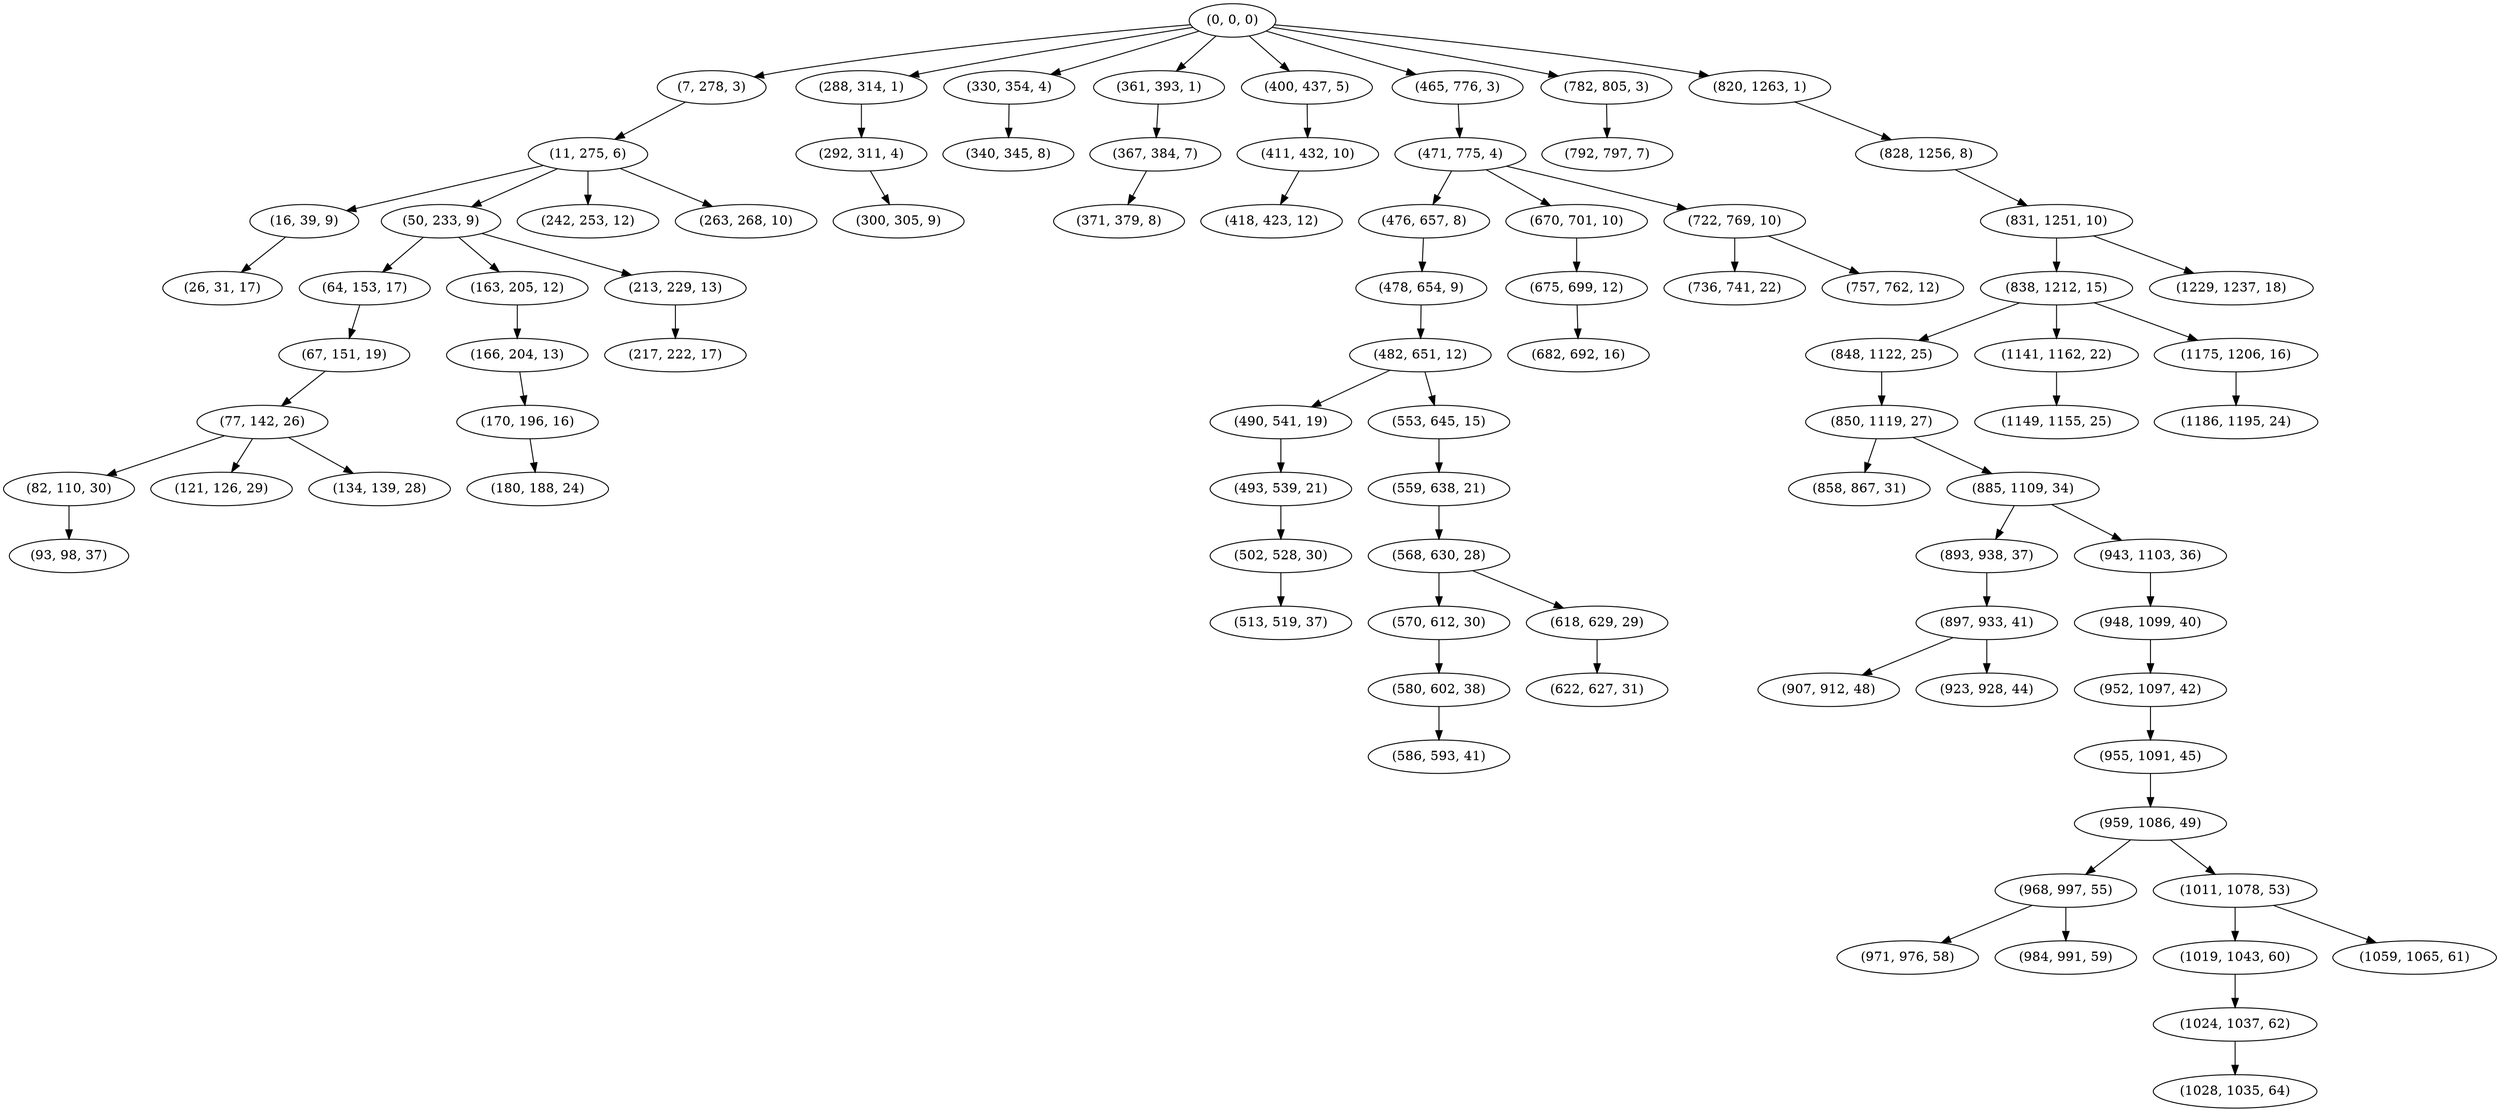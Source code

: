 digraph tree {
    "(0, 0, 0)";
    "(7, 278, 3)";
    "(11, 275, 6)";
    "(16, 39, 9)";
    "(26, 31, 17)";
    "(50, 233, 9)";
    "(64, 153, 17)";
    "(67, 151, 19)";
    "(77, 142, 26)";
    "(82, 110, 30)";
    "(93, 98, 37)";
    "(121, 126, 29)";
    "(134, 139, 28)";
    "(163, 205, 12)";
    "(166, 204, 13)";
    "(170, 196, 16)";
    "(180, 188, 24)";
    "(213, 229, 13)";
    "(217, 222, 17)";
    "(242, 253, 12)";
    "(263, 268, 10)";
    "(288, 314, 1)";
    "(292, 311, 4)";
    "(300, 305, 9)";
    "(330, 354, 4)";
    "(340, 345, 8)";
    "(361, 393, 1)";
    "(367, 384, 7)";
    "(371, 379, 8)";
    "(400, 437, 5)";
    "(411, 432, 10)";
    "(418, 423, 12)";
    "(465, 776, 3)";
    "(471, 775, 4)";
    "(476, 657, 8)";
    "(478, 654, 9)";
    "(482, 651, 12)";
    "(490, 541, 19)";
    "(493, 539, 21)";
    "(502, 528, 30)";
    "(513, 519, 37)";
    "(553, 645, 15)";
    "(559, 638, 21)";
    "(568, 630, 28)";
    "(570, 612, 30)";
    "(580, 602, 38)";
    "(586, 593, 41)";
    "(618, 629, 29)";
    "(622, 627, 31)";
    "(670, 701, 10)";
    "(675, 699, 12)";
    "(682, 692, 16)";
    "(722, 769, 10)";
    "(736, 741, 22)";
    "(757, 762, 12)";
    "(782, 805, 3)";
    "(792, 797, 7)";
    "(820, 1263, 1)";
    "(828, 1256, 8)";
    "(831, 1251, 10)";
    "(838, 1212, 15)";
    "(848, 1122, 25)";
    "(850, 1119, 27)";
    "(858, 867, 31)";
    "(885, 1109, 34)";
    "(893, 938, 37)";
    "(897, 933, 41)";
    "(907, 912, 48)";
    "(923, 928, 44)";
    "(943, 1103, 36)";
    "(948, 1099, 40)";
    "(952, 1097, 42)";
    "(955, 1091, 45)";
    "(959, 1086, 49)";
    "(968, 997, 55)";
    "(971, 976, 58)";
    "(984, 991, 59)";
    "(1011, 1078, 53)";
    "(1019, 1043, 60)";
    "(1024, 1037, 62)";
    "(1028, 1035, 64)";
    "(1059, 1065, 61)";
    "(1141, 1162, 22)";
    "(1149, 1155, 25)";
    "(1175, 1206, 16)";
    "(1186, 1195, 24)";
    "(1229, 1237, 18)";
    "(0, 0, 0)" -> "(7, 278, 3)";
    "(0, 0, 0)" -> "(288, 314, 1)";
    "(0, 0, 0)" -> "(330, 354, 4)";
    "(0, 0, 0)" -> "(361, 393, 1)";
    "(0, 0, 0)" -> "(400, 437, 5)";
    "(0, 0, 0)" -> "(465, 776, 3)";
    "(0, 0, 0)" -> "(782, 805, 3)";
    "(0, 0, 0)" -> "(820, 1263, 1)";
    "(7, 278, 3)" -> "(11, 275, 6)";
    "(11, 275, 6)" -> "(16, 39, 9)";
    "(11, 275, 6)" -> "(50, 233, 9)";
    "(11, 275, 6)" -> "(242, 253, 12)";
    "(11, 275, 6)" -> "(263, 268, 10)";
    "(16, 39, 9)" -> "(26, 31, 17)";
    "(50, 233, 9)" -> "(64, 153, 17)";
    "(50, 233, 9)" -> "(163, 205, 12)";
    "(50, 233, 9)" -> "(213, 229, 13)";
    "(64, 153, 17)" -> "(67, 151, 19)";
    "(67, 151, 19)" -> "(77, 142, 26)";
    "(77, 142, 26)" -> "(82, 110, 30)";
    "(77, 142, 26)" -> "(121, 126, 29)";
    "(77, 142, 26)" -> "(134, 139, 28)";
    "(82, 110, 30)" -> "(93, 98, 37)";
    "(163, 205, 12)" -> "(166, 204, 13)";
    "(166, 204, 13)" -> "(170, 196, 16)";
    "(170, 196, 16)" -> "(180, 188, 24)";
    "(213, 229, 13)" -> "(217, 222, 17)";
    "(288, 314, 1)" -> "(292, 311, 4)";
    "(292, 311, 4)" -> "(300, 305, 9)";
    "(330, 354, 4)" -> "(340, 345, 8)";
    "(361, 393, 1)" -> "(367, 384, 7)";
    "(367, 384, 7)" -> "(371, 379, 8)";
    "(400, 437, 5)" -> "(411, 432, 10)";
    "(411, 432, 10)" -> "(418, 423, 12)";
    "(465, 776, 3)" -> "(471, 775, 4)";
    "(471, 775, 4)" -> "(476, 657, 8)";
    "(471, 775, 4)" -> "(670, 701, 10)";
    "(471, 775, 4)" -> "(722, 769, 10)";
    "(476, 657, 8)" -> "(478, 654, 9)";
    "(478, 654, 9)" -> "(482, 651, 12)";
    "(482, 651, 12)" -> "(490, 541, 19)";
    "(482, 651, 12)" -> "(553, 645, 15)";
    "(490, 541, 19)" -> "(493, 539, 21)";
    "(493, 539, 21)" -> "(502, 528, 30)";
    "(502, 528, 30)" -> "(513, 519, 37)";
    "(553, 645, 15)" -> "(559, 638, 21)";
    "(559, 638, 21)" -> "(568, 630, 28)";
    "(568, 630, 28)" -> "(570, 612, 30)";
    "(568, 630, 28)" -> "(618, 629, 29)";
    "(570, 612, 30)" -> "(580, 602, 38)";
    "(580, 602, 38)" -> "(586, 593, 41)";
    "(618, 629, 29)" -> "(622, 627, 31)";
    "(670, 701, 10)" -> "(675, 699, 12)";
    "(675, 699, 12)" -> "(682, 692, 16)";
    "(722, 769, 10)" -> "(736, 741, 22)";
    "(722, 769, 10)" -> "(757, 762, 12)";
    "(782, 805, 3)" -> "(792, 797, 7)";
    "(820, 1263, 1)" -> "(828, 1256, 8)";
    "(828, 1256, 8)" -> "(831, 1251, 10)";
    "(831, 1251, 10)" -> "(838, 1212, 15)";
    "(831, 1251, 10)" -> "(1229, 1237, 18)";
    "(838, 1212, 15)" -> "(848, 1122, 25)";
    "(838, 1212, 15)" -> "(1141, 1162, 22)";
    "(838, 1212, 15)" -> "(1175, 1206, 16)";
    "(848, 1122, 25)" -> "(850, 1119, 27)";
    "(850, 1119, 27)" -> "(858, 867, 31)";
    "(850, 1119, 27)" -> "(885, 1109, 34)";
    "(885, 1109, 34)" -> "(893, 938, 37)";
    "(885, 1109, 34)" -> "(943, 1103, 36)";
    "(893, 938, 37)" -> "(897, 933, 41)";
    "(897, 933, 41)" -> "(907, 912, 48)";
    "(897, 933, 41)" -> "(923, 928, 44)";
    "(943, 1103, 36)" -> "(948, 1099, 40)";
    "(948, 1099, 40)" -> "(952, 1097, 42)";
    "(952, 1097, 42)" -> "(955, 1091, 45)";
    "(955, 1091, 45)" -> "(959, 1086, 49)";
    "(959, 1086, 49)" -> "(968, 997, 55)";
    "(959, 1086, 49)" -> "(1011, 1078, 53)";
    "(968, 997, 55)" -> "(971, 976, 58)";
    "(968, 997, 55)" -> "(984, 991, 59)";
    "(1011, 1078, 53)" -> "(1019, 1043, 60)";
    "(1011, 1078, 53)" -> "(1059, 1065, 61)";
    "(1019, 1043, 60)" -> "(1024, 1037, 62)";
    "(1024, 1037, 62)" -> "(1028, 1035, 64)";
    "(1141, 1162, 22)" -> "(1149, 1155, 25)";
    "(1175, 1206, 16)" -> "(1186, 1195, 24)";
}
